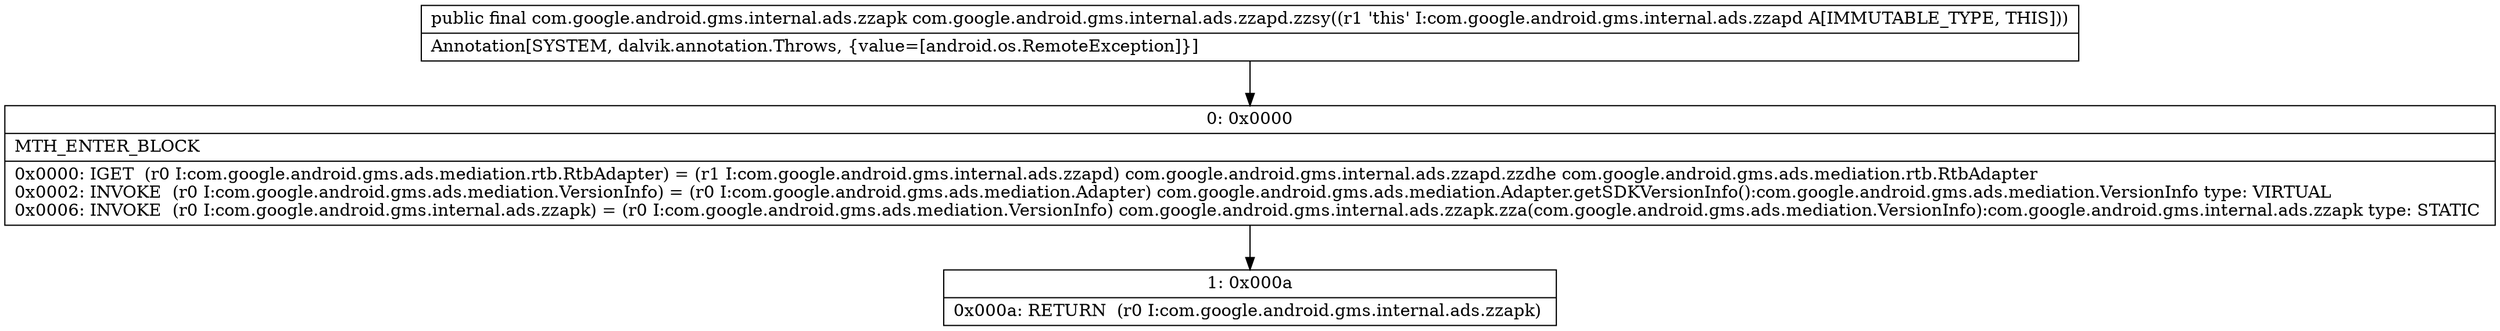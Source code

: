 digraph "CFG forcom.google.android.gms.internal.ads.zzapd.zzsy()Lcom\/google\/android\/gms\/internal\/ads\/zzapk;" {
Node_0 [shape=record,label="{0\:\ 0x0000|MTH_ENTER_BLOCK\l|0x0000: IGET  (r0 I:com.google.android.gms.ads.mediation.rtb.RtbAdapter) = (r1 I:com.google.android.gms.internal.ads.zzapd) com.google.android.gms.internal.ads.zzapd.zzdhe com.google.android.gms.ads.mediation.rtb.RtbAdapter \l0x0002: INVOKE  (r0 I:com.google.android.gms.ads.mediation.VersionInfo) = (r0 I:com.google.android.gms.ads.mediation.Adapter) com.google.android.gms.ads.mediation.Adapter.getSDKVersionInfo():com.google.android.gms.ads.mediation.VersionInfo type: VIRTUAL \l0x0006: INVOKE  (r0 I:com.google.android.gms.internal.ads.zzapk) = (r0 I:com.google.android.gms.ads.mediation.VersionInfo) com.google.android.gms.internal.ads.zzapk.zza(com.google.android.gms.ads.mediation.VersionInfo):com.google.android.gms.internal.ads.zzapk type: STATIC \l}"];
Node_1 [shape=record,label="{1\:\ 0x000a|0x000a: RETURN  (r0 I:com.google.android.gms.internal.ads.zzapk) \l}"];
MethodNode[shape=record,label="{public final com.google.android.gms.internal.ads.zzapk com.google.android.gms.internal.ads.zzapd.zzsy((r1 'this' I:com.google.android.gms.internal.ads.zzapd A[IMMUTABLE_TYPE, THIS]))  | Annotation[SYSTEM, dalvik.annotation.Throws, \{value=[android.os.RemoteException]\}]\l}"];
MethodNode -> Node_0;
Node_0 -> Node_1;
}

